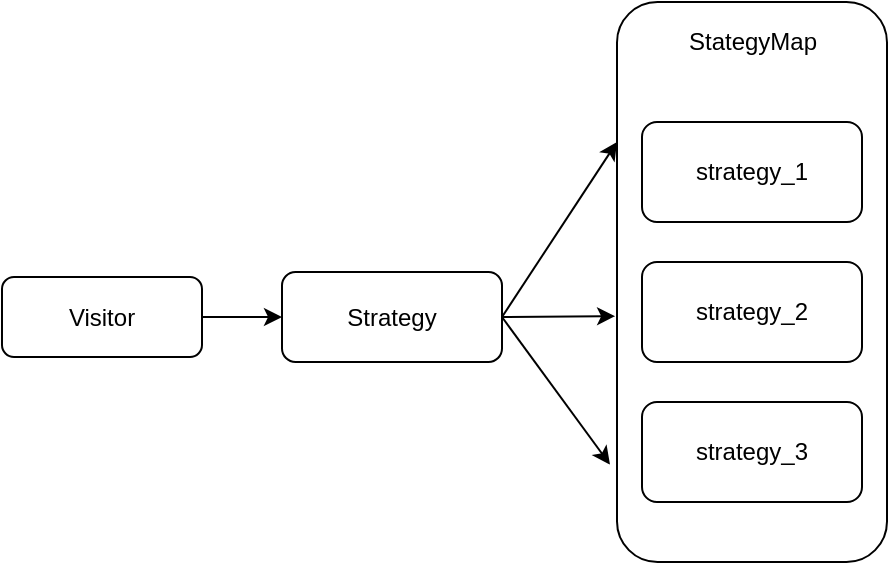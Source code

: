 <mxfile>
    <diagram id="RLF0B6krjdderDZPRZLR" name="Page-1">
        <mxGraphModel dx="534" dy="617" grid="1" gridSize="10" guides="1" tooltips="1" connect="1" arrows="1" fold="1" page="1" pageScale="1" pageWidth="827" pageHeight="1169" math="0" shadow="0">
            <root>
                <mxCell id="0"/>
                <mxCell id="1" parent="0"/>
                <mxCell id="10" style="edgeStyle=none;html=1;exitX=1;exitY=0.5;exitDx=0;exitDy=0;entryX=0;entryY=0.5;entryDx=0;entryDy=0;" edge="1" parent="1" source="2" target="3">
                    <mxGeometry relative="1" as="geometry"/>
                </mxCell>
                <mxCell id="2" value="Visitor" style="rounded=1;whiteSpace=wrap;html=1;" vertex="1" parent="1">
                    <mxGeometry x="10" y="217.5" width="100" height="40" as="geometry"/>
                </mxCell>
                <mxCell id="11" style="edgeStyle=none;html=1;exitX=1;exitY=0.5;exitDx=0;exitDy=0;entryX=0;entryY=0.25;entryDx=0;entryDy=0;" edge="1" parent="1" source="3" target="8">
                    <mxGeometry relative="1" as="geometry"/>
                </mxCell>
                <mxCell id="12" style="edgeStyle=none;html=1;exitX=1;exitY=0.5;exitDx=0;exitDy=0;entryX=-0.007;entryY=0.561;entryDx=0;entryDy=0;entryPerimeter=0;" edge="1" parent="1" source="3" target="8">
                    <mxGeometry relative="1" as="geometry"/>
                </mxCell>
                <mxCell id="13" style="edgeStyle=none;html=1;exitX=1;exitY=0.5;exitDx=0;exitDy=0;entryX=-0.026;entryY=0.826;entryDx=0;entryDy=0;entryPerimeter=0;" edge="1" parent="1" source="3" target="8">
                    <mxGeometry relative="1" as="geometry"/>
                </mxCell>
                <mxCell id="3" value="Strategy" style="rounded=1;whiteSpace=wrap;html=1;" vertex="1" parent="1">
                    <mxGeometry x="150" y="215" width="110" height="45" as="geometry"/>
                </mxCell>
                <mxCell id="4" value="strategy_1" style="rounded=1;whiteSpace=wrap;html=1;" vertex="1" parent="1">
                    <mxGeometry x="330" y="140" width="110" height="50" as="geometry"/>
                </mxCell>
                <mxCell id="5" value="&lt;span&gt;strategy_2&lt;/span&gt;" style="rounded=1;whiteSpace=wrap;html=1;" vertex="1" parent="1">
                    <mxGeometry x="330" y="210" width="110" height="50" as="geometry"/>
                </mxCell>
                <mxCell id="6" value="&lt;span&gt;strategy_3&lt;/span&gt;" style="rounded=1;whiteSpace=wrap;html=1;" vertex="1" parent="1">
                    <mxGeometry x="330" y="280" width="110" height="50" as="geometry"/>
                </mxCell>
                <mxCell id="8" value="" style="rounded=1;whiteSpace=wrap;html=1;fillColor=none;" vertex="1" parent="1">
                    <mxGeometry x="317.5" y="80" width="135" height="280" as="geometry"/>
                </mxCell>
                <mxCell id="9" value="StategyMap" style="text;html=1;align=center;verticalAlign=middle;resizable=0;points=[];autosize=1;strokeColor=none;fillColor=none;" vertex="1" parent="1">
                    <mxGeometry x="345" y="90" width="80" height="20" as="geometry"/>
                </mxCell>
            </root>
        </mxGraphModel>
    </diagram>
</mxfile>